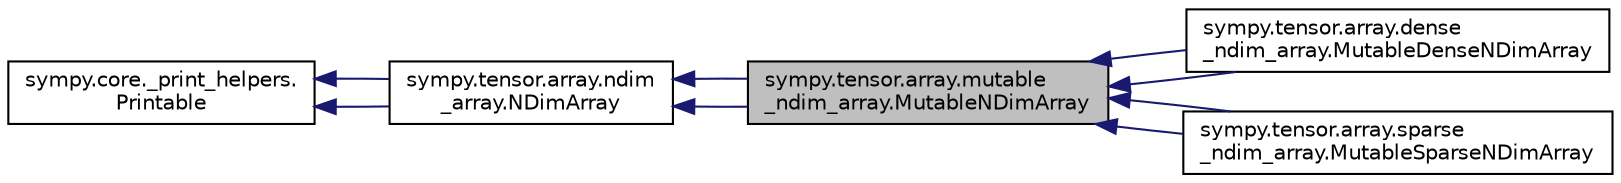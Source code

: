digraph "sympy.tensor.array.mutable_ndim_array.MutableNDimArray"
{
 // LATEX_PDF_SIZE
  edge [fontname="Helvetica",fontsize="10",labelfontname="Helvetica",labelfontsize="10"];
  node [fontname="Helvetica",fontsize="10",shape=record];
  rankdir="LR";
  Node1 [label="sympy.tensor.array.mutable\l_ndim_array.MutableNDimArray",height=0.2,width=0.4,color="black", fillcolor="grey75", style="filled", fontcolor="black",tooltip=" "];
  Node2 -> Node1 [dir="back",color="midnightblue",fontsize="10",style="solid",fontname="Helvetica"];
  Node2 [label="sympy.tensor.array.ndim\l_array.NDimArray",height=0.2,width=0.4,color="black", fillcolor="white", style="filled",URL="$classsympy_1_1tensor_1_1array_1_1ndim__array_1_1NDimArray.html",tooltip=" "];
  Node3 -> Node2 [dir="back",color="midnightblue",fontsize="10",style="solid",fontname="Helvetica"];
  Node3 [label="sympy.core._print_helpers.\lPrintable",height=0.2,width=0.4,color="black", fillcolor="white", style="filled",URL="$classsympy_1_1core_1_1__print__helpers_1_1Printable.html",tooltip=" "];
  Node3 -> Node2 [dir="back",color="midnightblue",fontsize="10",style="solid",fontname="Helvetica"];
  Node2 -> Node1 [dir="back",color="midnightblue",fontsize="10",style="solid",fontname="Helvetica"];
  Node1 -> Node4 [dir="back",color="midnightblue",fontsize="10",style="solid",fontname="Helvetica"];
  Node4 [label="sympy.tensor.array.dense\l_ndim_array.MutableDenseNDimArray",height=0.2,width=0.4,color="black", fillcolor="white", style="filled",URL="$classsympy_1_1tensor_1_1array_1_1dense__ndim__array_1_1MutableDenseNDimArray.html",tooltip=" "];
  Node1 -> Node4 [dir="back",color="midnightblue",fontsize="10",style="solid",fontname="Helvetica"];
  Node1 -> Node5 [dir="back",color="midnightblue",fontsize="10",style="solid",fontname="Helvetica"];
  Node5 [label="sympy.tensor.array.sparse\l_ndim_array.MutableSparseNDimArray",height=0.2,width=0.4,color="black", fillcolor="white", style="filled",URL="$classsympy_1_1tensor_1_1array_1_1sparse__ndim__array_1_1MutableSparseNDimArray.html",tooltip=" "];
  Node1 -> Node5 [dir="back",color="midnightblue",fontsize="10",style="solid",fontname="Helvetica"];
}
